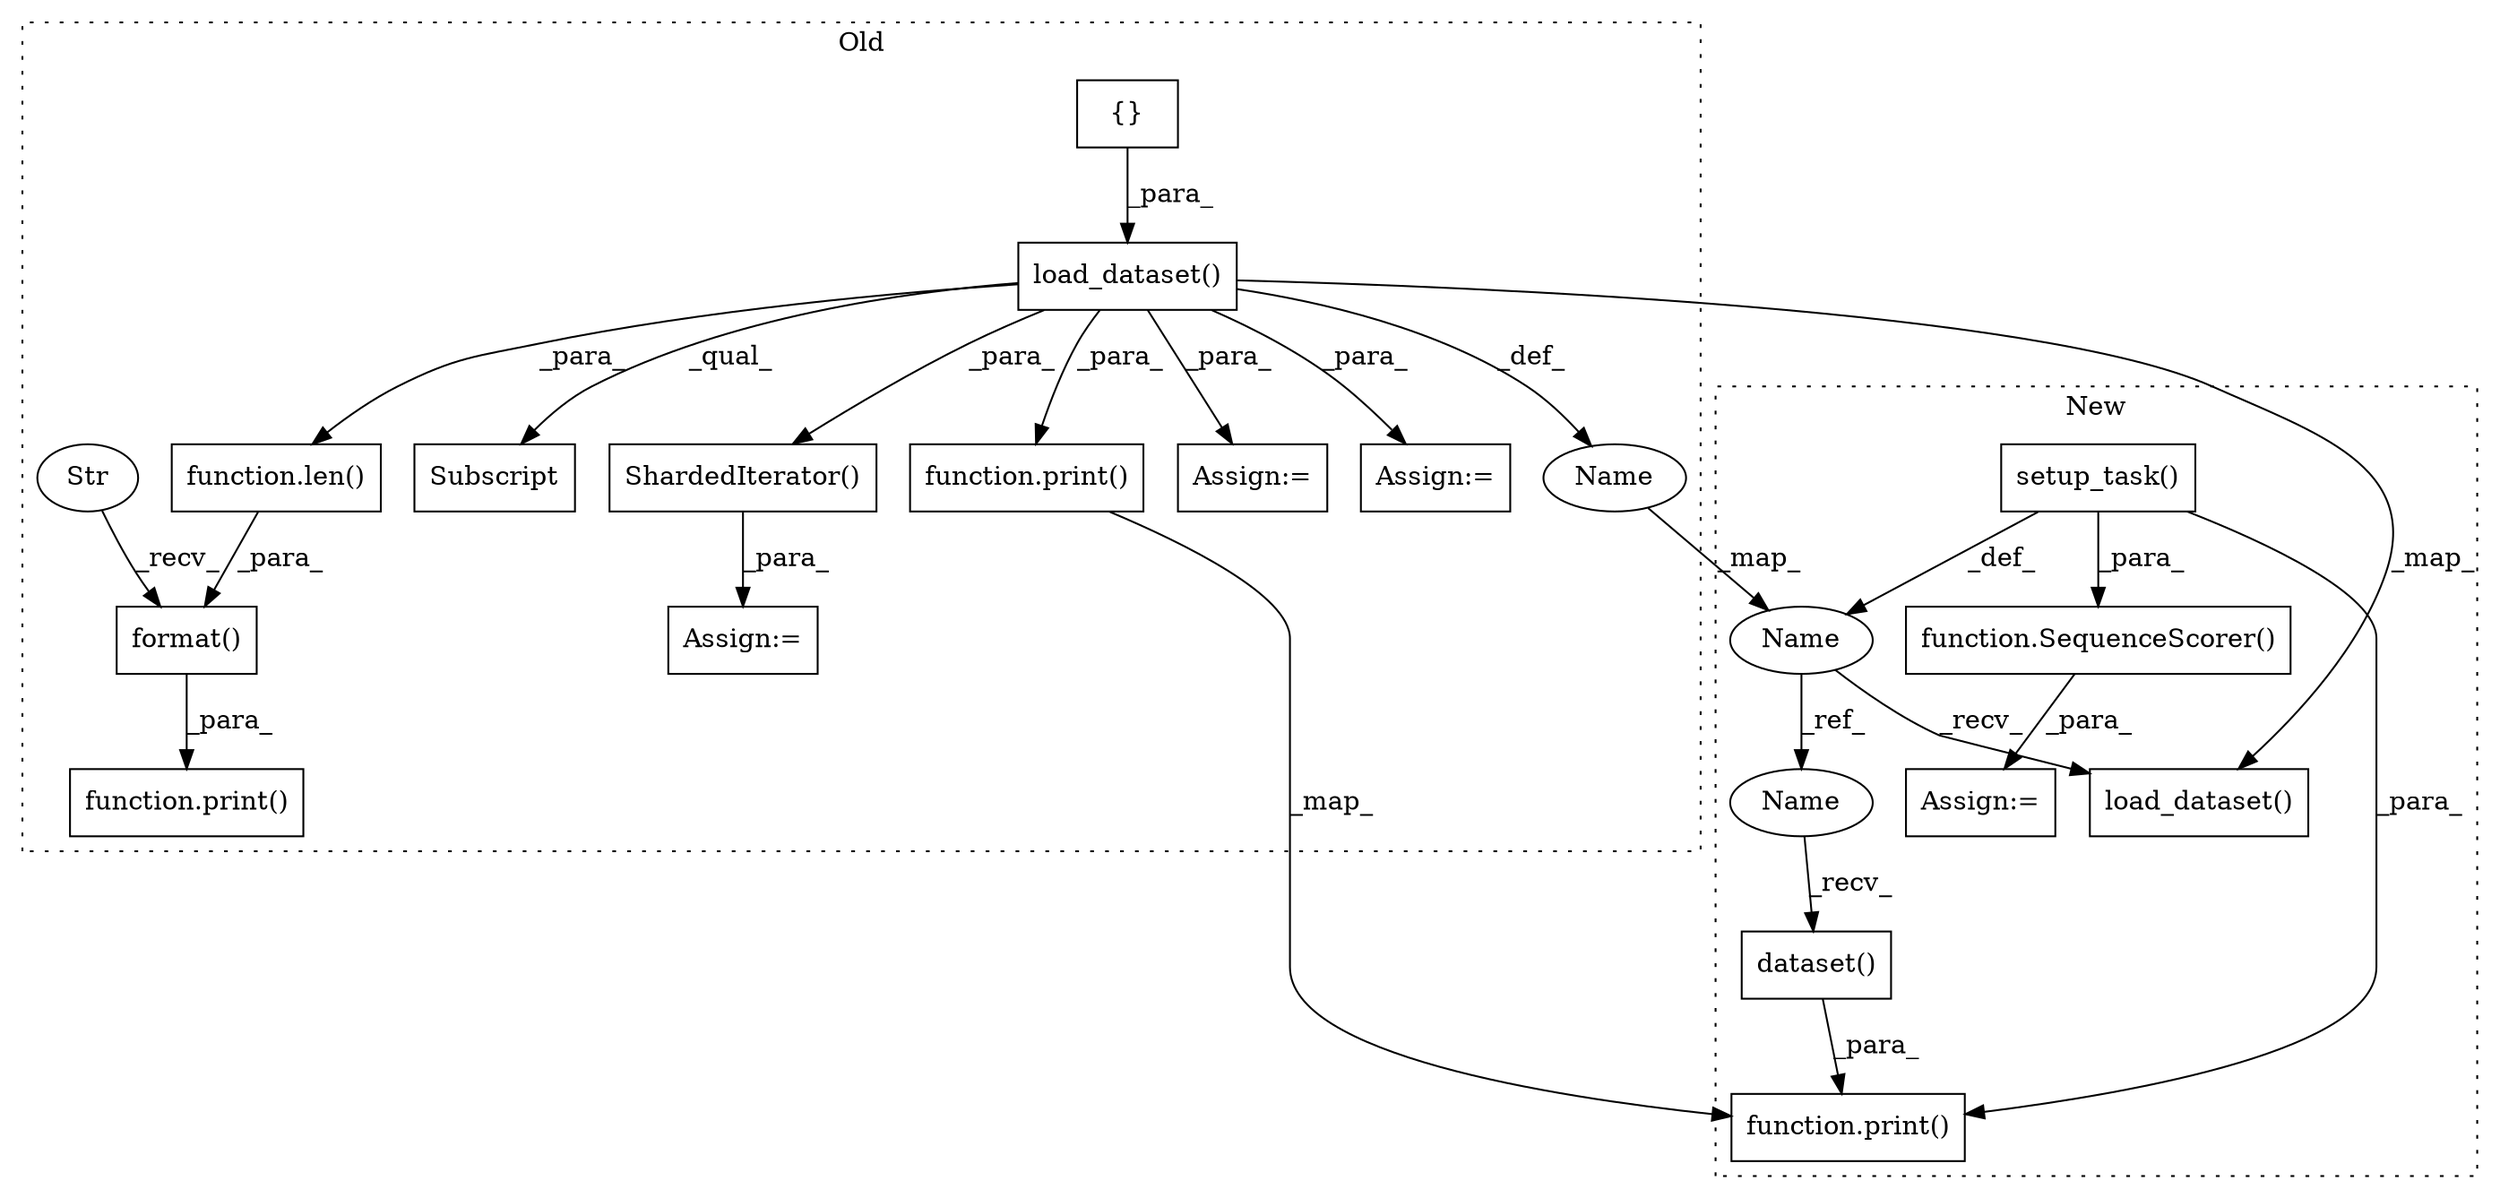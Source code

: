 digraph G {
subgraph cluster0 {
1 [label="load_dataset()" a="75" s="807,863" l="26,1" shape="box"];
3 [label="function.print()" a="75" s="1057,1117" l="6,1" shape="box"];
6 [label="Name" a="87" s="797" l="7" shape="ellipse"];
8 [label="Subscript" a="63" s="1190,0" l="31,0" shape="box"];
9 [label="{}" a="59" s="839,855" l="1,0" shape="box"];
10 [label="ShardedIterator()" a="75" s="1686,1748" l="27,1" shape="box"];
12 [label="format()" a="75" s="1063,1116" l="32,1" shape="box"];
13 [label="Str" a="66" s="1063" l="24" shape="ellipse"];
14 [label="function.print()" a="75" s="1123,1223" l="6,1" shape="box"];
17 [label="Assign:=" a="68" s="1418" l="3" shape="box"];
18 [label="Assign:=" a="68" s="1460" l="3" shape="box"];
19 [label="Assign:=" a="68" s="1683" l="3" shape="box"];
20 [label="function.len()" a="75" s="1095,1115" l="4,1" shape="box"];
label = "Old";
style="dotted";
}
subgraph cluster1 {
2 [label="load_dataset()" a="75" s="815,848" l="18,1" shape="box"];
4 [label="setup_task()" a="75" s="788,809" l="17,1" shape="box"];
5 [label="Name" a="87" s="781" l="4" shape="ellipse"];
7 [label="dataset()" a="75" s="921,949" l="13,1" shape="box"];
11 [label="function.SequenceScorer()" a="75" s="1608,1653" l="15,1" shape="box"];
15 [label="function.print()" a="75" s="854,952" l="6,1" shape="box"];
16 [label="Assign:=" a="68" s="1605" l="3" shape="box"];
21 [label="Name" a="87" s="921" l="4" shape="ellipse"];
label = "New";
style="dotted";
}
1 -> 6 [label="_def_"];
1 -> 18 [label="_para_"];
1 -> 14 [label="_para_"];
1 -> 20 [label="_para_"];
1 -> 17 [label="_para_"];
1 -> 2 [label="_map_"];
1 -> 8 [label="_qual_"];
1 -> 10 [label="_para_"];
4 -> 15 [label="_para_"];
4 -> 5 [label="_def_"];
4 -> 11 [label="_para_"];
5 -> 2 [label="_recv_"];
5 -> 21 [label="_ref_"];
6 -> 5 [label="_map_"];
7 -> 15 [label="_para_"];
9 -> 1 [label="_para_"];
10 -> 19 [label="_para_"];
11 -> 16 [label="_para_"];
12 -> 3 [label="_para_"];
13 -> 12 [label="_recv_"];
14 -> 15 [label="_map_"];
20 -> 12 [label="_para_"];
21 -> 7 [label="_recv_"];
}